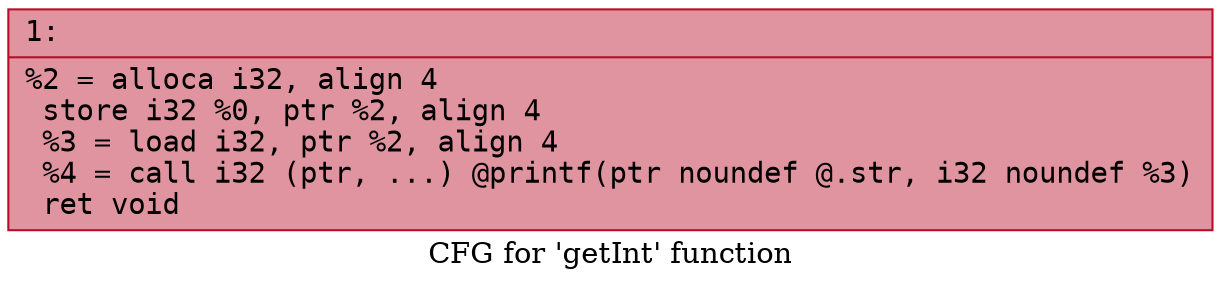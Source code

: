 digraph "CFG for 'getInt' function" {
	label="CFG for 'getInt' function";

	Node0x7fe145135160 [shape=record,color="#b70d28ff", style=filled, fillcolor="#b70d2870" fontname="Courier",label="{1:\l|  %2 = alloca i32, align 4\l  store i32 %0, ptr %2, align 4\l  %3 = load i32, ptr %2, align 4\l  %4 = call i32 (ptr, ...) @printf(ptr noundef @.str, i32 noundef %3)\l  ret void\l}"];
}
